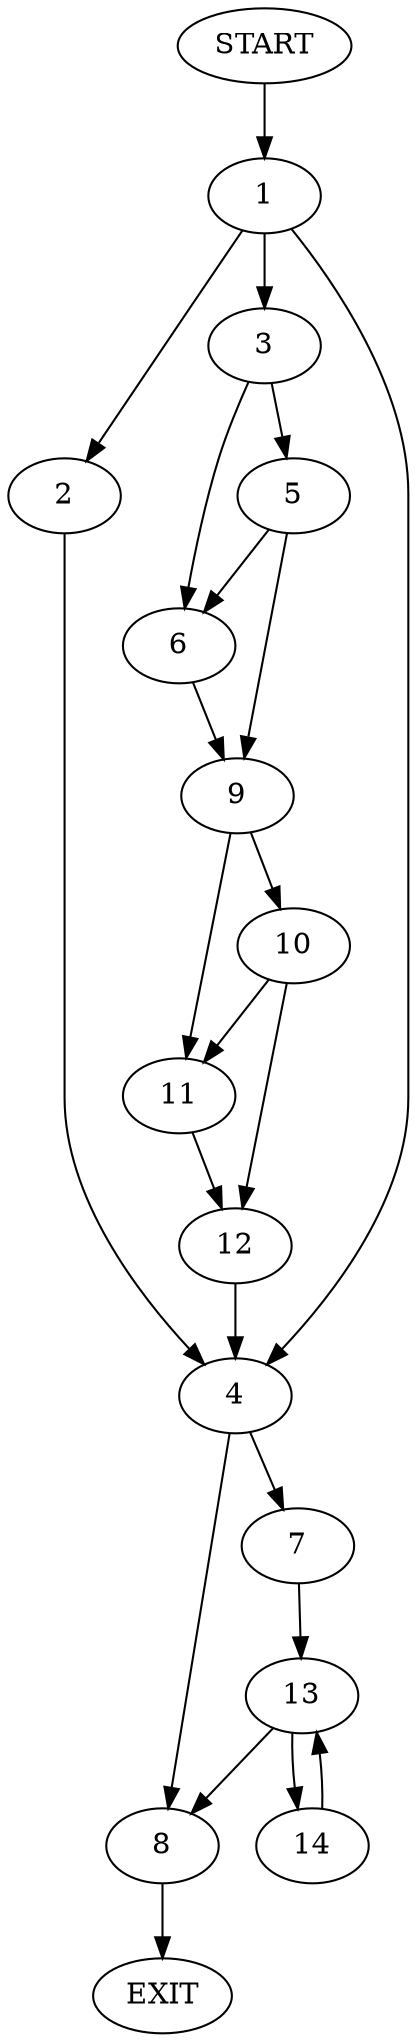 digraph {
0 [label="START"];
1;
2;
3;
4;
5;
6;
7;
8;
9;
10;
11;
12;
13;
14;
15 [label="EXIT"];
0 -> 1;
1 -> 2;
1 -> 3;
1 -> 4;
2 -> 4;
3 -> 5;
3 -> 6;
4 -> 7;
4 -> 8;
6 -> 9;
5 -> 6;
5 -> 9;
9 -> 10;
9 -> 11;
11 -> 12;
10 -> 12;
10 -> 11;
12 -> 4;
7 -> 13;
8 -> 15;
13 -> 14;
13 -> 8;
14 -> 13;
}